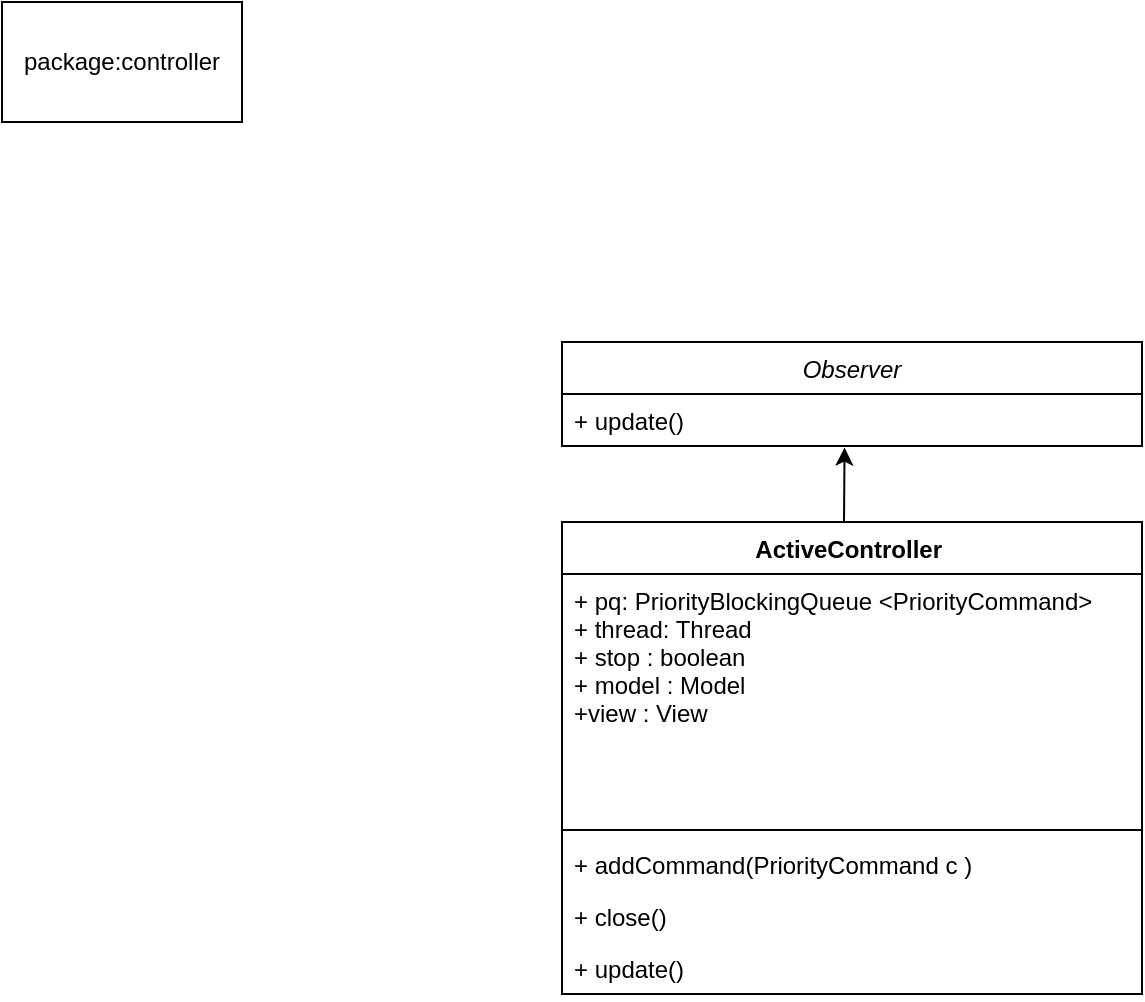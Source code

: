 <mxfile version="18.1.1" type="github">
  <diagram id="XaJ1TFqQIXP2zttJ_mg7" name="Page-1">
    <mxGraphModel dx="1117" dy="2257" grid="1" gridSize="10" guides="1" tooltips="1" connect="1" arrows="1" fold="1" page="1" pageScale="1" pageWidth="1169" pageHeight="827" math="0" shadow="0">
      <root>
        <mxCell id="0" />
        <mxCell id="1" parent="0" />
        <mxCell id="lTp1bY5ja2V9xaN-kbBz-12" value="ActiveController " style="swimlane;fontStyle=1;align=center;verticalAlign=top;childLayout=stackLayout;horizontal=1;startSize=26;horizontalStack=0;resizeParent=1;resizeParentMax=0;resizeLast=0;collapsible=1;marginBottom=0;rounded=0;glass=0;" vertex="1" parent="1">
          <mxGeometry x="310" y="-1390" width="290" height="236" as="geometry" />
        </mxCell>
        <mxCell id="lTp1bY5ja2V9xaN-kbBz-13" value="+ pq: PriorityBlockingQueue &lt;PriorityCommand&gt;&#xa;+ thread: Thread&#xa;+ stop : boolean&#xa;+ model : Model&#xa;+view : View&#xa;" style="text;strokeColor=none;fillColor=none;align=left;verticalAlign=top;spacingLeft=4;spacingRight=4;overflow=hidden;rotatable=0;points=[[0,0.5],[1,0.5]];portConstraint=eastwest;rounded=0;glass=0;" vertex="1" parent="lTp1bY5ja2V9xaN-kbBz-12">
          <mxGeometry y="26" width="290" height="124" as="geometry" />
        </mxCell>
        <mxCell id="lTp1bY5ja2V9xaN-kbBz-14" value="" style="line;strokeWidth=1;fillColor=none;align=left;verticalAlign=middle;spacingTop=-1;spacingLeft=3;spacingRight=3;rotatable=0;labelPosition=right;points=[];portConstraint=eastwest;rounded=0;glass=0;" vertex="1" parent="lTp1bY5ja2V9xaN-kbBz-12">
          <mxGeometry y="150" width="290" height="8" as="geometry" />
        </mxCell>
        <mxCell id="lTp1bY5ja2V9xaN-kbBz-15" value="+ addCommand(PriorityCommand c )" style="text;strokeColor=none;fillColor=none;align=left;verticalAlign=top;spacingLeft=4;spacingRight=4;overflow=hidden;rotatable=0;points=[[0,0.5],[1,0.5]];portConstraint=eastwest;rounded=0;glass=0;" vertex="1" parent="lTp1bY5ja2V9xaN-kbBz-12">
          <mxGeometry y="158" width="290" height="26" as="geometry" />
        </mxCell>
        <mxCell id="lTp1bY5ja2V9xaN-kbBz-16" value="+ close() " style="text;strokeColor=none;fillColor=none;align=left;verticalAlign=top;spacingLeft=4;spacingRight=4;overflow=hidden;rotatable=0;points=[[0,0.5],[1,0.5]];portConstraint=eastwest;rounded=0;glass=0;" vertex="1" parent="lTp1bY5ja2V9xaN-kbBz-12">
          <mxGeometry y="184" width="290" height="26" as="geometry" />
        </mxCell>
        <mxCell id="lTp1bY5ja2V9xaN-kbBz-24" value="+ update() " style="text;strokeColor=none;fillColor=none;align=left;verticalAlign=top;spacingLeft=4;spacingRight=4;overflow=hidden;rotatable=0;points=[[0,0.5],[1,0.5]];portConstraint=eastwest;rounded=0;glass=0;" vertex="1" parent="lTp1bY5ja2V9xaN-kbBz-12">
          <mxGeometry y="210" width="290" height="26" as="geometry" />
        </mxCell>
        <mxCell id="lTp1bY5ja2V9xaN-kbBz-23" value="package:controller" style="whiteSpace=wrap;html=1;rounded=0;glass=0;" vertex="1" parent="1">
          <mxGeometry x="30" y="-1650" width="120" height="60" as="geometry" />
        </mxCell>
        <mxCell id="lTp1bY5ja2V9xaN-kbBz-35" value="Observer" style="swimlane;fontStyle=2;childLayout=stackLayout;horizontal=1;startSize=26;fillColor=none;horizontalStack=0;resizeParent=1;resizeParentMax=0;resizeLast=0;collapsible=1;marginBottom=0;rounded=0;glass=0;" vertex="1" parent="1">
          <mxGeometry x="310" y="-1480" width="290" height="52" as="geometry" />
        </mxCell>
        <mxCell id="lTp1bY5ja2V9xaN-kbBz-39" value="+ update() " style="text;strokeColor=none;fillColor=none;align=left;verticalAlign=top;spacingLeft=4;spacingRight=4;overflow=hidden;rotatable=0;points=[[0,0.5],[1,0.5]];portConstraint=eastwest;rounded=0;glass=0;" vertex="1" parent="lTp1bY5ja2V9xaN-kbBz-35">
          <mxGeometry y="26" width="290" height="26" as="geometry" />
        </mxCell>
        <mxCell id="lTp1bY5ja2V9xaN-kbBz-40" value="" style="endArrow=classic;html=1;rounded=0;exitX=0.5;exitY=0;exitDx=0;exitDy=0;entryX=0.501;entryY=1.031;entryDx=0;entryDy=0;entryPerimeter=0;" edge="1" parent="1">
          <mxGeometry width="50" height="50" relative="1" as="geometry">
            <mxPoint x="451" y="-1390" as="sourcePoint" />
            <mxPoint x="451.29" y="-1427.194" as="targetPoint" />
          </mxGeometry>
        </mxCell>
      </root>
    </mxGraphModel>
  </diagram>
</mxfile>
